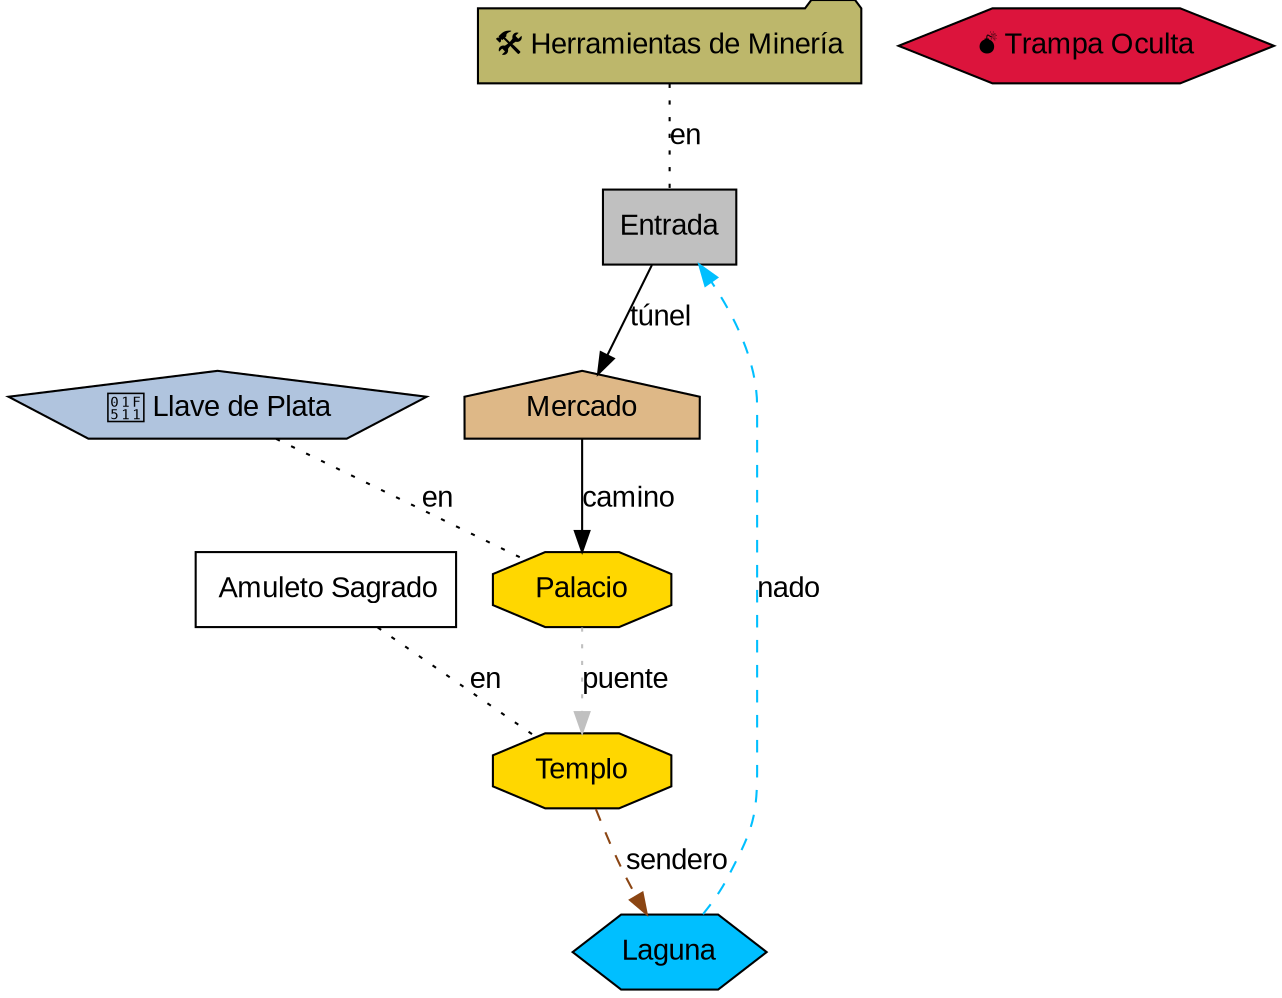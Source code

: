 digraph "Ciudad Subterránea" {
  // Configuración general
  graph [fontname="Arial", rankdir=TB, overlap=false, splines=true];
  node [fontname="Arial", style=filled];
  edge [fontname="Arial"];

  // Lugares
  "Entrada" [shape=box, fillcolor="gray", label="Entrada", pos="0,0!"];
  "Mercado" [shape=house, fillcolor="burlywood", label="Mercado", pos="2,1!"];
  "Templo" [shape=octagon, fillcolor="gold", label="Templo", pos="4,3!"];
  "Palacio" [shape=octagon, fillcolor="gold", label="Palacio", pos="3,1!"];
  "Laguna" [shape=hexagon, fillcolor="deepskyblue", label="Laguna", pos="1,3!"];

  // Objetos en coordenadas específicas
  "obj_Trampa_Oculta" [shape=hexagon, fillcolor="crimson", label="💣 Trampa Oculta", pos="3,2!"];

  // Objetos en lugares
  "obj_Amuleto_Sagrado" [shape=box, fillcolor="white", label=" Amuleto Sagrado"];
  "obj_Amuleto_Sagrado" -> "Templo" [label="en", dir=none, style=dotted];
  "obj_Llave_de_Plata" [shape=pentagon, fillcolor="lightsteelblue", label="🔑 Llave de Plata"];
  "obj_Llave_de_Plata" -> "Palacio" [label="en", dir=none, style=dotted];
  "obj_Herramientas_de_Minería" [shape=folder, fillcolor="darkkhaki", label="🛠️ Herramientas de Minería"];
  "obj_Herramientas_de_Minería" -> "Entrada" [label="en", dir=none, style=dotted];

  // Conexiones entre lugares
  "Entrada" -> "Mercado" [label="túnel", color="black", style=solid];
  "Mercado" -> "Palacio" [label="camino", color="black", style=solid];
  "Palacio" -> "Templo" [label="puente", color="gray", style=dotted];
  "Laguna" -> "Entrada" [label="nado", color="deepskyblue", style=dashed];
  "Templo" -> "Laguna" [label="sendero", color="saddlebrown", style=dashed];
}
